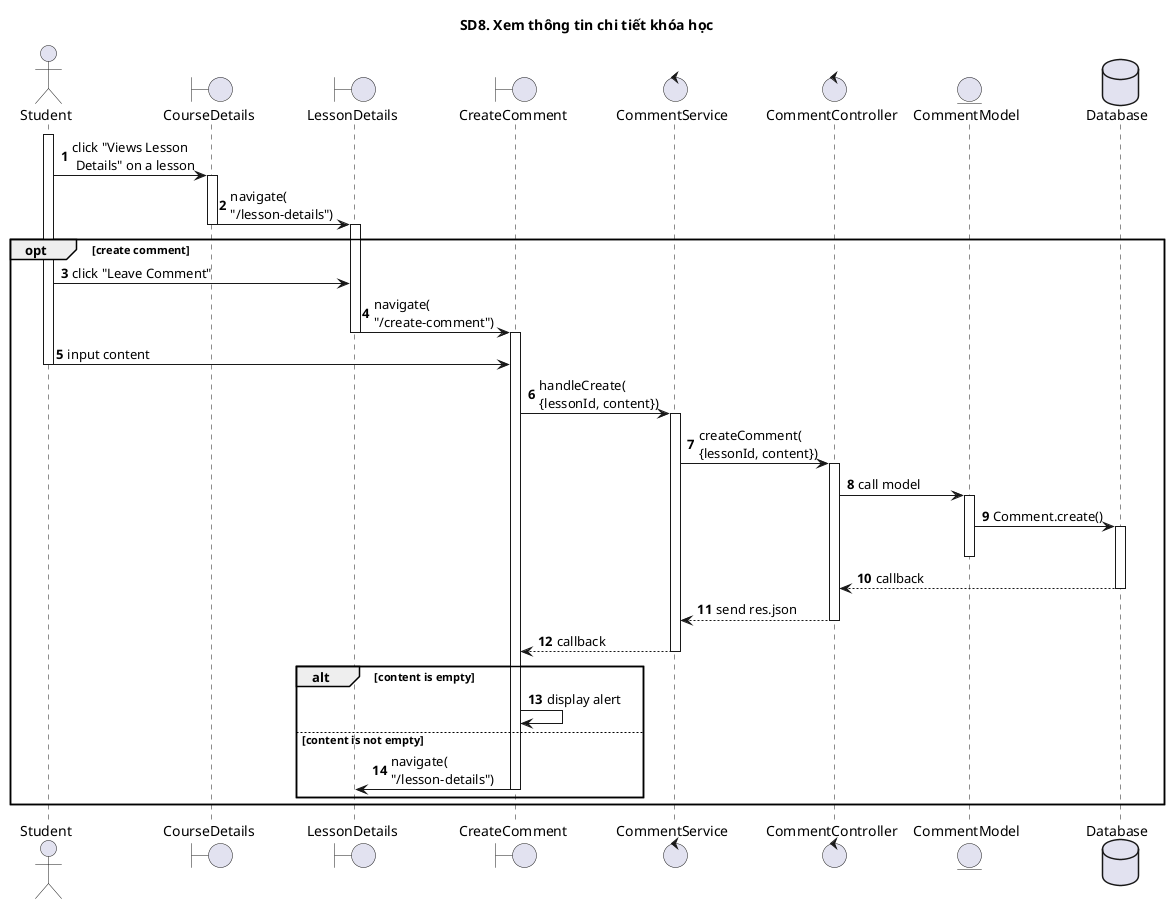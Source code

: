 @startuml SQ

autonumber

title SD8. Xem thông tin chi tiết khóa học

Actor Student
boundary "CourseDetails"
boundary "LessonDetails"
boundary "CreateComment"
control "CommentService"
control "CommentController"
entity "CommentModel"
database "Database" as Database

activate Student
Student -> CourseDetails: click "Views Lesson\n Details" on a lesson
activate CourseDetails
CourseDetails -> LessonDetails: navigate(\n"/lesson-details")
deactivate CourseDetails
activate LessonDetails
opt create comment
Student -> LessonDetails: click "Leave Comment"
LessonDetails -> CreateComment: navigate(\n"/create-comment")
deactivate LessonDetails
activate CreateComment
Student ->  CreateComment: input content
deactivate Student
CreateComment -> CommentService: handleCreate(\n{lessonId, content})
activate CommentService
CommentService -> CommentController: createComment(\n{lessonId, content})
activate CommentController
CommentController -> CommentModel: call model
activate CommentModel
CommentModel -> Database: Comment.create()
activate Database
deactivate CommentModel
Database --> CommentController: callback
deactivate Database
CommentController --> CommentService: send res.json
deactivate CommentController
CommentService --> CreateComment: callback
deactivate CommentService
alt content is empty 
CreateComment -> CreateComment: display alert
else content is not empty
CreateComment -> LessonDetails: navigate(\n"/lesson-details")
deactivate CreateComment
end
end

@enduml